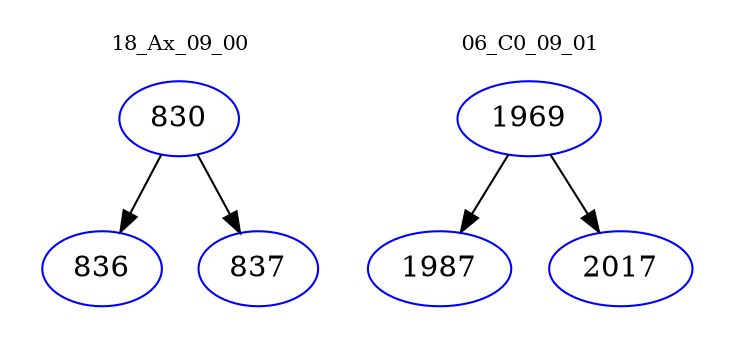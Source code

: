 digraph{
subgraph cluster_0 {
color = white
label = "18_Ax_09_00";
fontsize=10;
T0_830 [label="830", color="blue"]
T0_830 -> T0_836 [color="black"]
T0_836 [label="836", color="blue"]
T0_830 -> T0_837 [color="black"]
T0_837 [label="837", color="blue"]
}
subgraph cluster_1 {
color = white
label = "06_C0_09_01";
fontsize=10;
T1_1969 [label="1969", color="blue"]
T1_1969 -> T1_1987 [color="black"]
T1_1987 [label="1987", color="blue"]
T1_1969 -> T1_2017 [color="black"]
T1_2017 [label="2017", color="blue"]
}
}
